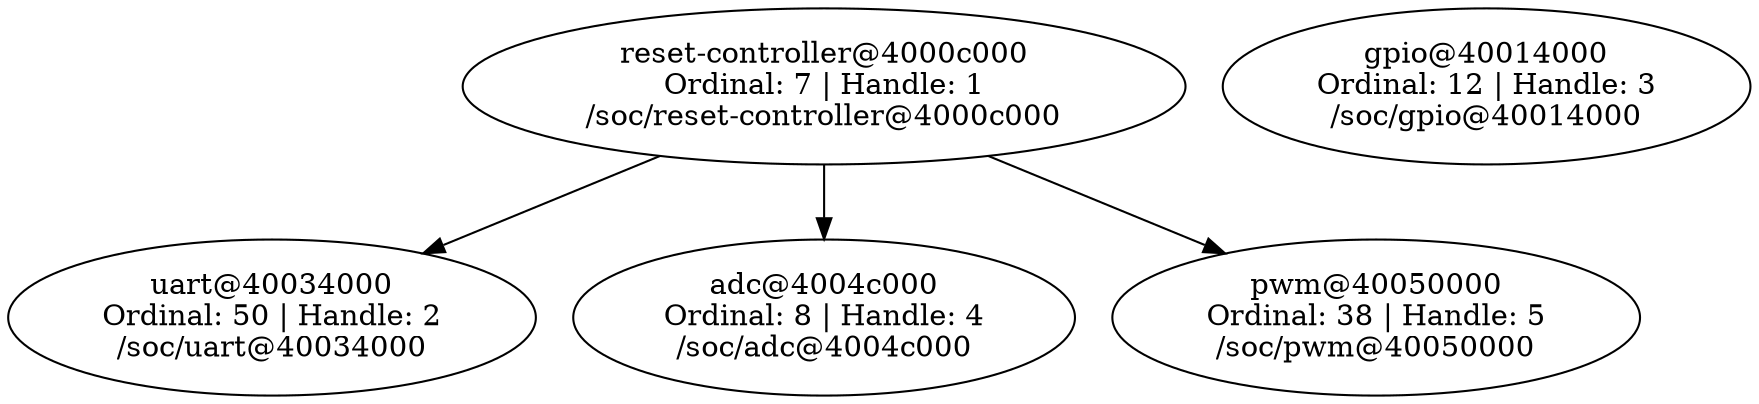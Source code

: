 // C:/Users/sergi/zephyrproject/evse-rp2040-hardware/app/build/zephyr/zephyr_pre0.elf
digraph "Device dependency graph" {
	7 [label="reset-controller@4000c000\nOrdinal: 7 | Handle: 1\n/soc/reset-controller@4000c000"]
	50 [label="uart@40034000\nOrdinal: 50 | Handle: 2\n/soc/uart@40034000"]
	12 [label="gpio@40014000\nOrdinal: 12 | Handle: 3\n/soc/gpio@40014000"]
	8 [label="adc@4004c000\nOrdinal: 8 | Handle: 4\n/soc/adc@4004c000"]
	38 [label="pwm@40050000\nOrdinal: 38 | Handle: 5\n/soc/pwm@40050000"]
	7 -> 50
	7 -> 38
	7 -> 8
}
